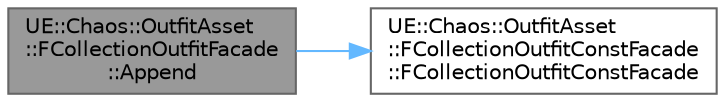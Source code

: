 digraph "UE::Chaos::OutfitAsset::FCollectionOutfitFacade::Append"
{
 // INTERACTIVE_SVG=YES
 // LATEX_PDF_SIZE
  bgcolor="transparent";
  edge [fontname=Helvetica,fontsize=10,labelfontname=Helvetica,labelfontsize=10];
  node [fontname=Helvetica,fontsize=10,shape=box,height=0.2,width=0.4];
  rankdir="LR";
  Node1 [id="Node000001",label="UE::Chaos::OutfitAsset\l::FCollectionOutfitFacade\l::Append",height=0.2,width=0.4,color="gray40", fillcolor="grey60", style="filled", fontcolor="black",tooltip="Append an existing outfit facade to this collection."];
  Node1 -> Node2 [id="edge1_Node000001_Node000002",color="steelblue1",style="solid",tooltip=" "];
  Node2 [id="Node000002",label="UE::Chaos::OutfitAsset\l::FCollectionOutfitConstFacade\l::FCollectionOutfitConstFacade",height=0.2,width=0.4,color="grey40", fillcolor="white", style="filled",URL="$d2/d1b/classUE_1_1Chaos_1_1OutfitAsset_1_1FCollectionOutfitConstFacade.html#a378ebc5843890ae12478a49f06944f5d",tooltip=" "];
}
